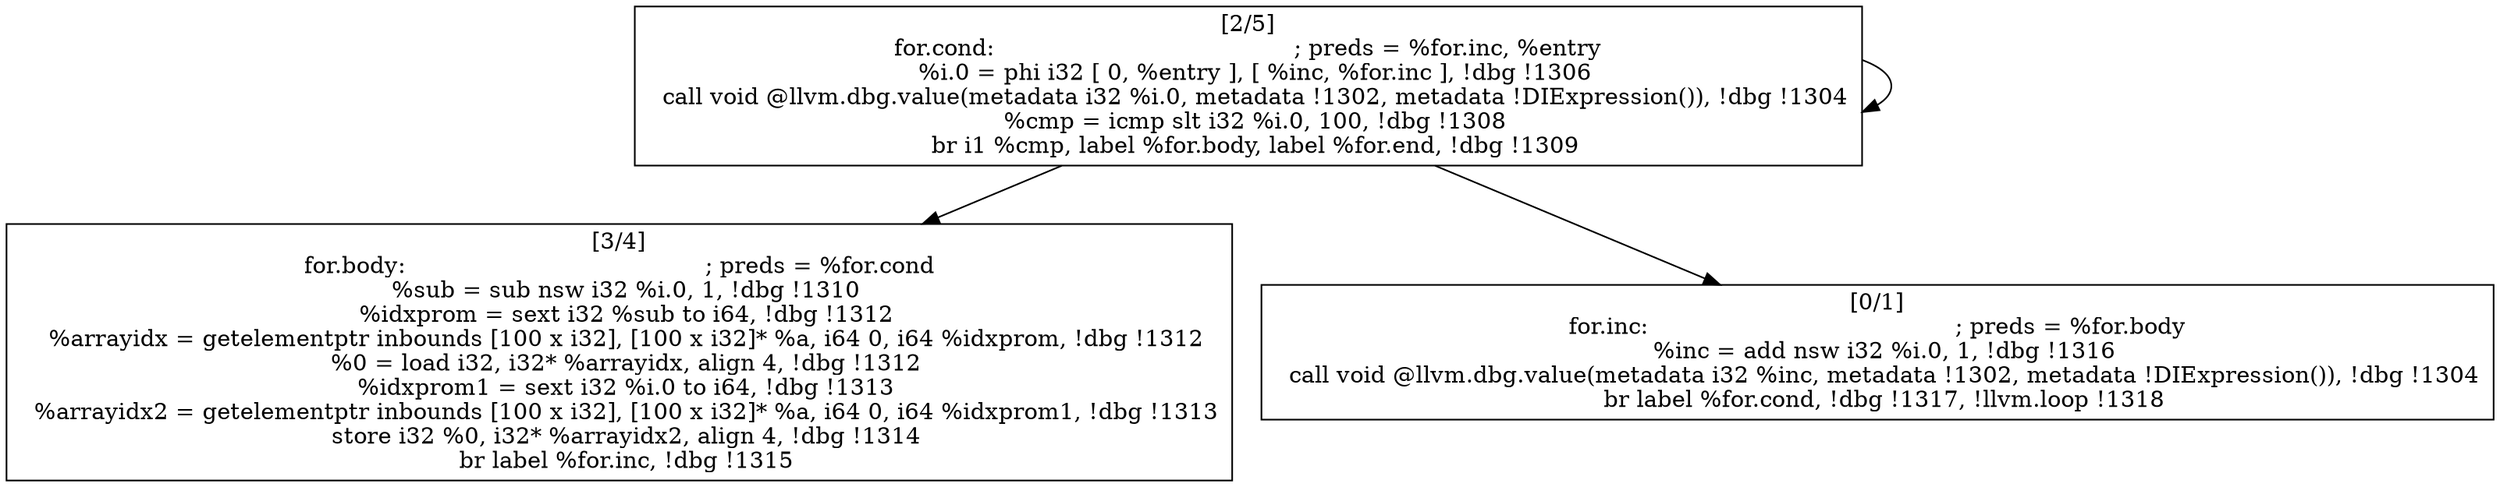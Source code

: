 
digraph G {


node35 [label="[3/4]
for.body:                                         ; preds = %for.cond
  %sub = sub nsw i32 %i.0, 1, !dbg !1310
  %idxprom = sext i32 %sub to i64, !dbg !1312
  %arrayidx = getelementptr inbounds [100 x i32], [100 x i32]* %a, i64 0, i64 %idxprom, !dbg !1312
  %0 = load i32, i32* %arrayidx, align 4, !dbg !1312
  %idxprom1 = sext i32 %i.0 to i64, !dbg !1313
  %arrayidx2 = getelementptr inbounds [100 x i32], [100 x i32]* %a, i64 0, i64 %idxprom1, !dbg !1313
  store i32 %0, i32* %arrayidx2, align 4, !dbg !1314
  br label %for.inc, !dbg !1315
",shape=rectangle ]
node33 [label="[0/1]
for.inc:                                          ; preds = %for.body
  %inc = add nsw i32 %i.0, 1, !dbg !1316
  call void @llvm.dbg.value(metadata i32 %inc, metadata !1302, metadata !DIExpression()), !dbg !1304
  br label %for.cond, !dbg !1317, !llvm.loop !1318
",shape=rectangle ]
node34 [label="[2/5]
for.cond:                                         ; preds = %for.inc, %entry
  %i.0 = phi i32 [ 0, %entry ], [ %inc, %for.inc ], !dbg !1306
  call void @llvm.dbg.value(metadata i32 %i.0, metadata !1302, metadata !DIExpression()), !dbg !1304
  %cmp = icmp slt i32 %i.0, 100, !dbg !1308
  br i1 %cmp, label %for.body, label %for.end, !dbg !1309
",shape=rectangle ]

node34->node34 [ ]
node34->node35 [ ]
node34->node33 [ ]


}
